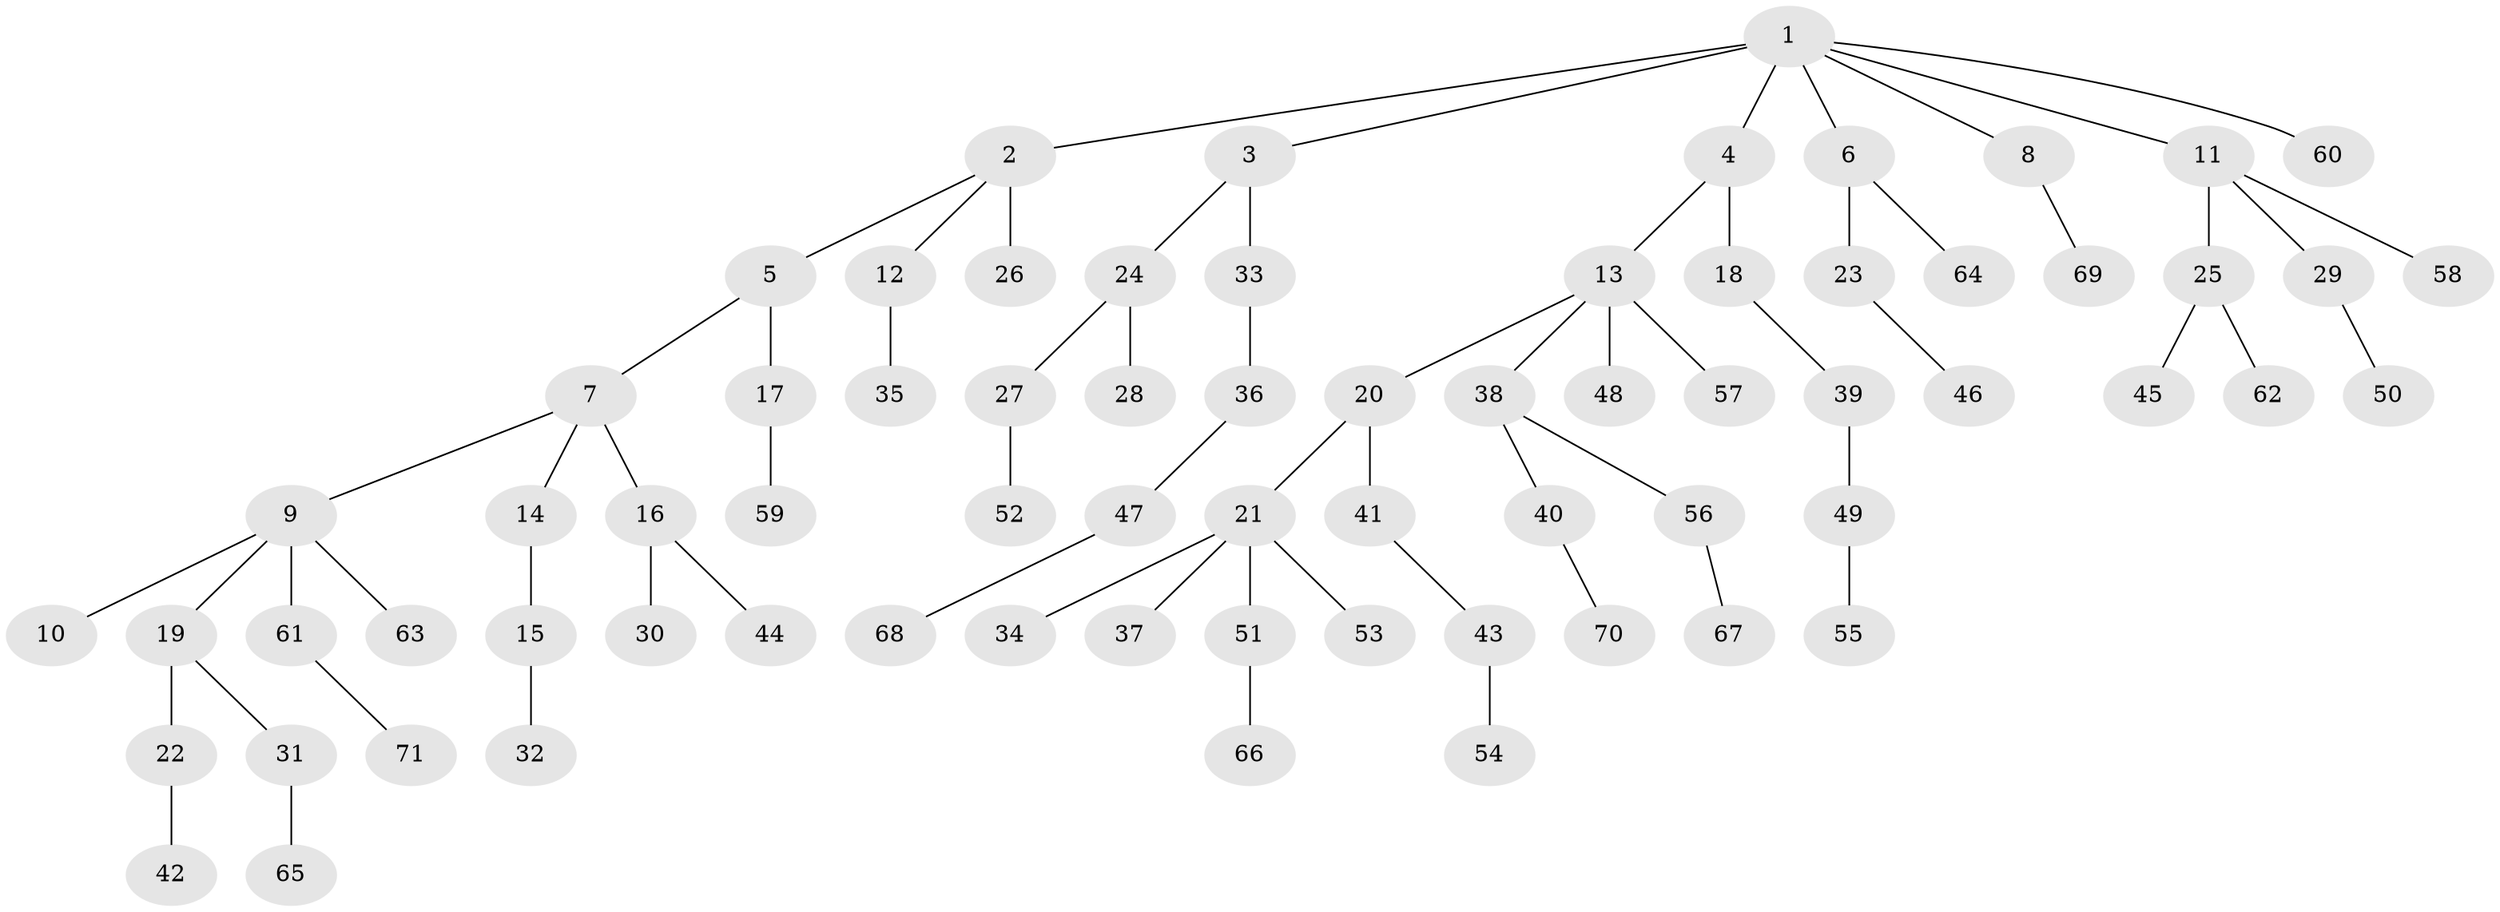 // original degree distribution, {9: 0.007042253521126761, 4: 0.04225352112676056, 5: 0.056338028169014086, 3: 0.11267605633802817, 1: 0.5140845070422535, 6: 0.02112676056338028, 2: 0.24647887323943662}
// Generated by graph-tools (version 1.1) at 2025/36/03/09/25 02:36:39]
// undirected, 71 vertices, 70 edges
graph export_dot {
graph [start="1"]
  node [color=gray90,style=filled];
  1;
  2;
  3;
  4;
  5;
  6;
  7;
  8;
  9;
  10;
  11;
  12;
  13;
  14;
  15;
  16;
  17;
  18;
  19;
  20;
  21;
  22;
  23;
  24;
  25;
  26;
  27;
  28;
  29;
  30;
  31;
  32;
  33;
  34;
  35;
  36;
  37;
  38;
  39;
  40;
  41;
  42;
  43;
  44;
  45;
  46;
  47;
  48;
  49;
  50;
  51;
  52;
  53;
  54;
  55;
  56;
  57;
  58;
  59;
  60;
  61;
  62;
  63;
  64;
  65;
  66;
  67;
  68;
  69;
  70;
  71;
  1 -- 2 [weight=2.0];
  1 -- 3 [weight=1.0];
  1 -- 4 [weight=1.0];
  1 -- 6 [weight=1.0];
  1 -- 8 [weight=1.0];
  1 -- 11 [weight=1.0];
  1 -- 60 [weight=1.0];
  2 -- 5 [weight=1.0];
  2 -- 12 [weight=1.0];
  2 -- 26 [weight=1.0];
  3 -- 24 [weight=1.0];
  3 -- 33 [weight=1.0];
  4 -- 13 [weight=1.0];
  4 -- 18 [weight=1.0];
  5 -- 7 [weight=1.0];
  5 -- 17 [weight=1.0];
  6 -- 23 [weight=1.0];
  6 -- 64 [weight=1.0];
  7 -- 9 [weight=1.0];
  7 -- 14 [weight=1.0];
  7 -- 16 [weight=1.0];
  8 -- 69 [weight=1.0];
  9 -- 10 [weight=1.0];
  9 -- 19 [weight=1.0];
  9 -- 61 [weight=1.0];
  9 -- 63 [weight=1.0];
  11 -- 25 [weight=1.0];
  11 -- 29 [weight=1.0];
  11 -- 58 [weight=1.0];
  12 -- 35 [weight=1.0];
  13 -- 20 [weight=1.0];
  13 -- 38 [weight=1.0];
  13 -- 48 [weight=1.0];
  13 -- 57 [weight=2.0];
  14 -- 15 [weight=1.0];
  15 -- 32 [weight=1.0];
  16 -- 30 [weight=1.0];
  16 -- 44 [weight=1.0];
  17 -- 59 [weight=1.0];
  18 -- 39 [weight=1.0];
  19 -- 22 [weight=3.0];
  19 -- 31 [weight=1.0];
  20 -- 21 [weight=1.0];
  20 -- 41 [weight=2.0];
  21 -- 34 [weight=1.0];
  21 -- 37 [weight=1.0];
  21 -- 51 [weight=1.0];
  21 -- 53 [weight=1.0];
  22 -- 42 [weight=1.0];
  23 -- 46 [weight=2.0];
  24 -- 27 [weight=2.0];
  24 -- 28 [weight=1.0];
  25 -- 45 [weight=2.0];
  25 -- 62 [weight=1.0];
  27 -- 52 [weight=1.0];
  29 -- 50 [weight=1.0];
  31 -- 65 [weight=1.0];
  33 -- 36 [weight=1.0];
  36 -- 47 [weight=1.0];
  38 -- 40 [weight=1.0];
  38 -- 56 [weight=1.0];
  39 -- 49 [weight=1.0];
  40 -- 70 [weight=1.0];
  41 -- 43 [weight=1.0];
  43 -- 54 [weight=1.0];
  47 -- 68 [weight=1.0];
  49 -- 55 [weight=1.0];
  51 -- 66 [weight=1.0];
  56 -- 67 [weight=1.0];
  61 -- 71 [weight=1.0];
}
